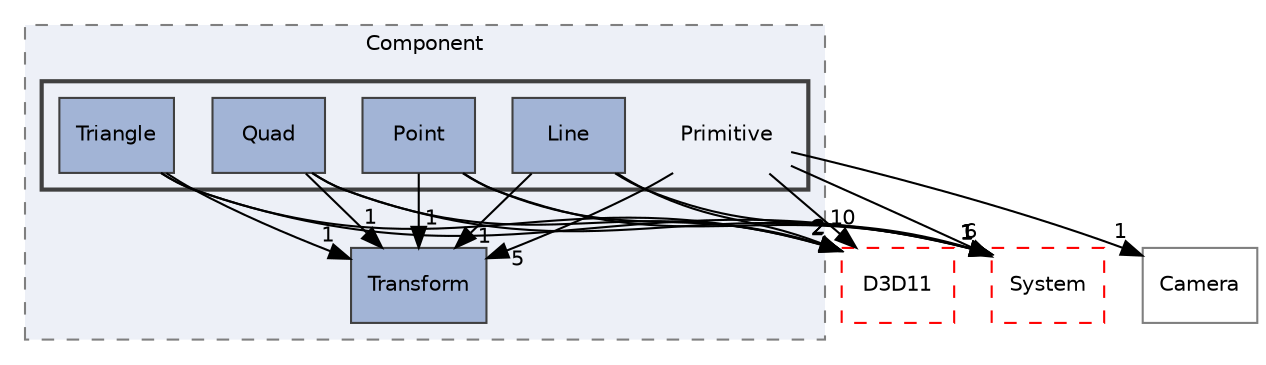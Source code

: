 digraph "C:/Users/shiih/Desktop/kiyosumi/DX11Template/Source/Game/Component/Primitive"
{
 // LATEX_PDF_SIZE
  edge [fontname="Helvetica",fontsize="10",labelfontname="Helvetica",labelfontsize="10"];
  node [fontname="Helvetica",fontsize="10",shape=record];
  compound=true
  subgraph clusterdir_fb5afee337bf3d39c97008dd8ff1a850 {
    graph [ bgcolor="#edf0f7", pencolor="grey50", style="filled,dashed,", label="Component", fontname="Helvetica", fontsize="10", URL="dir_fb5afee337bf3d39c97008dd8ff1a850.html"]
  dir_87d4fc19022d307d8a33035c79f1d71e [shape=box, label="Transform", style="filled,", fillcolor="#a2b4d6", color="grey25", URL="dir_87d4fc19022d307d8a33035c79f1d71e.html"];
  subgraph clusterdir_e6981510234aa89feebb692c109ba64f {
    graph [ bgcolor="#edf0f7", pencolor="grey25", style="filled,bold,", label="", fontname="Helvetica", fontsize="10", URL="dir_e6981510234aa89feebb692c109ba64f.html"]
    dir_e6981510234aa89feebb692c109ba64f [shape=plaintext, label="Primitive"];
  dir_da713ea1ffa75a256ffcf10a3cbd4c14 [shape=box, label="Line", style="filled,", fillcolor="#a2b4d6", color="grey25", URL="dir_da713ea1ffa75a256ffcf10a3cbd4c14.html"];
  dir_b63470861599ee35d84a4ba0c63b3049 [shape=box, label="Point", style="filled,", fillcolor="#a2b4d6", color="grey25", URL="dir_b63470861599ee35d84a4ba0c63b3049.html"];
  dir_3bcd264b9f4fb2a33a6a97c36e6a8ade [shape=box, label="Quad", style="filled,", fillcolor="#a2b4d6", color="grey25", URL="dir_3bcd264b9f4fb2a33a6a97c36e6a8ade.html"];
  dir_3b35ebac99580fdb7e6af8c09e7a83bd [shape=box, label="Triangle", style="filled,", fillcolor="#a2b4d6", color="grey25", URL="dir_3b35ebac99580fdb7e6af8c09e7a83bd.html"];
  }
  }
  dir_86602465ad759445696399282595f21f [shape=box, label="System", style="dashed,", fillcolor="#edf0f7", color="red", URL="dir_86602465ad759445696399282595f21f.html"];
  dir_c1403a311cad45b8ce53ca54ee5f9482 [shape=box, label="Camera", style="", fillcolor="#edf0f7", color="grey50", URL="dir_c1403a311cad45b8ce53ca54ee5f9482.html"];
  dir_d6f806a0f8acb4e9216b2e39be4b704c [shape=box, label="D3D11", style="dashed,", fillcolor="#edf0f7", color="red", URL="dir_d6f806a0f8acb4e9216b2e39be4b704c.html"];
  dir_e6981510234aa89feebb692c109ba64f->dir_86602465ad759445696399282595f21f [headlabel="6", labeldistance=1.5 headhref="dir_000017_000025.html"];
  dir_e6981510234aa89feebb692c109ba64f->dir_87d4fc19022d307d8a33035c79f1d71e [headlabel="5", labeldistance=1.5 headhref="dir_000017_000027.html"];
  dir_e6981510234aa89feebb692c109ba64f->dir_c1403a311cad45b8ce53ca54ee5f9482 [headlabel="1", labeldistance=1.5 headhref="dir_000017_000000.html"];
  dir_e6981510234aa89feebb692c109ba64f->dir_d6f806a0f8acb4e9216b2e39be4b704c [headlabel="10", labeldistance=1.5 headhref="dir_000017_000003.html"];
  dir_da713ea1ffa75a256ffcf10a3cbd4c14->dir_86602465ad759445696399282595f21f [headlabel="1", labeldistance=1.5 headhref="dir_000011_000025.html"];
  dir_da713ea1ffa75a256ffcf10a3cbd4c14->dir_87d4fc19022d307d8a33035c79f1d71e [headlabel="1", labeldistance=1.5 headhref="dir_000011_000027.html"];
  dir_da713ea1ffa75a256ffcf10a3cbd4c14->dir_d6f806a0f8acb4e9216b2e39be4b704c [headlabel="2", labeldistance=1.5 headhref="dir_000011_000003.html"];
  dir_b63470861599ee35d84a4ba0c63b3049->dir_86602465ad759445696399282595f21f [headlabel="1", labeldistance=1.5 headhref="dir_000016_000025.html"];
  dir_b63470861599ee35d84a4ba0c63b3049->dir_87d4fc19022d307d8a33035c79f1d71e [headlabel="1", labeldistance=1.5 headhref="dir_000016_000027.html"];
  dir_b63470861599ee35d84a4ba0c63b3049->dir_d6f806a0f8acb4e9216b2e39be4b704c [headlabel="2", labeldistance=1.5 headhref="dir_000016_000003.html"];
  dir_3bcd264b9f4fb2a33a6a97c36e6a8ade->dir_86602465ad759445696399282595f21f [headlabel="1", labeldistance=1.5 headhref="dir_000018_000025.html"];
  dir_3bcd264b9f4fb2a33a6a97c36e6a8ade->dir_87d4fc19022d307d8a33035c79f1d71e [headlabel="1", labeldistance=1.5 headhref="dir_000018_000027.html"];
  dir_3bcd264b9f4fb2a33a6a97c36e6a8ade->dir_d6f806a0f8acb4e9216b2e39be4b704c [headlabel="2", labeldistance=1.5 headhref="dir_000018_000003.html"];
  dir_3b35ebac99580fdb7e6af8c09e7a83bd->dir_86602465ad759445696399282595f21f [headlabel="1", labeldistance=1.5 headhref="dir_000028_000025.html"];
  dir_3b35ebac99580fdb7e6af8c09e7a83bd->dir_87d4fc19022d307d8a33035c79f1d71e [headlabel="1", labeldistance=1.5 headhref="dir_000028_000027.html"];
  dir_3b35ebac99580fdb7e6af8c09e7a83bd->dir_d6f806a0f8acb4e9216b2e39be4b704c [headlabel="2", labeldistance=1.5 headhref="dir_000028_000003.html"];
}
